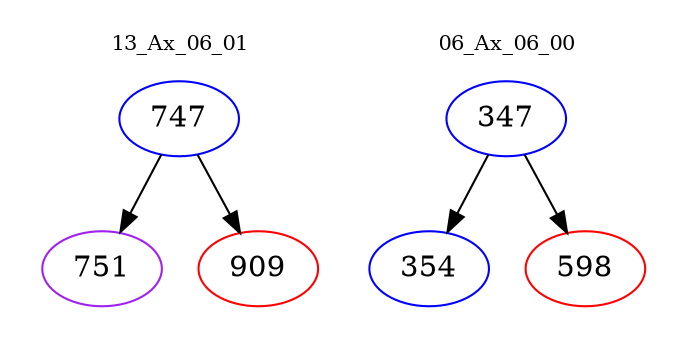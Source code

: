 digraph{
subgraph cluster_0 {
color = white
label = "13_Ax_06_01";
fontsize=10;
T0_747 [label="747", color="blue"]
T0_747 -> T0_751 [color="black"]
T0_751 [label="751", color="purple"]
T0_747 -> T0_909 [color="black"]
T0_909 [label="909", color="red"]
}
subgraph cluster_1 {
color = white
label = "06_Ax_06_00";
fontsize=10;
T1_347 [label="347", color="blue"]
T1_347 -> T1_354 [color="black"]
T1_354 [label="354", color="blue"]
T1_347 -> T1_598 [color="black"]
T1_598 [label="598", color="red"]
}
}
